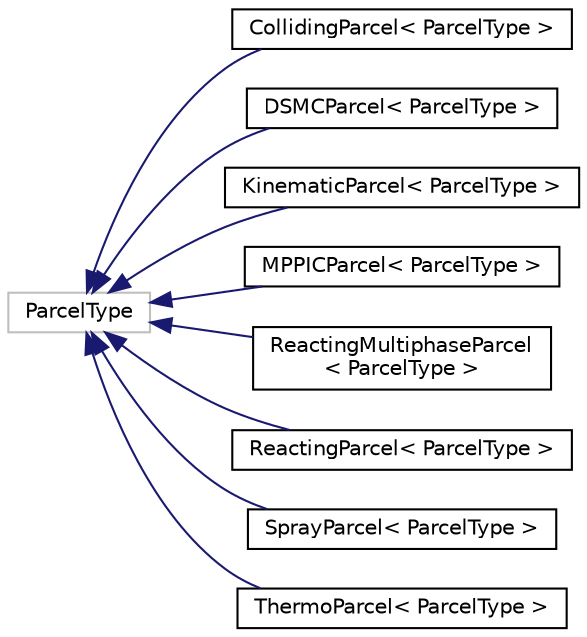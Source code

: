 digraph "Graphical Class Hierarchy"
{
  bgcolor="transparent";
  edge [fontname="Helvetica",fontsize="10",labelfontname="Helvetica",labelfontsize="10"];
  node [fontname="Helvetica",fontsize="10",shape=record];
  rankdir="LR";
  Node1 [label="ParcelType",height=0.2,width=0.4,color="grey75"];
  Node1 -> Node2 [dir="back",color="midnightblue",fontsize="10",style="solid",fontname="Helvetica"];
  Node2 [label="CollidingParcel\< ParcelType \>",height=0.2,width=0.4,color="black",URL="$a00310.html",tooltip="Wrapper around kinematic parcel types to add collision modelling. "];
  Node1 -> Node3 [dir="back",color="midnightblue",fontsize="10",style="solid",fontname="Helvetica"];
  Node3 [label="DSMCParcel\< ParcelType \>",height=0.2,width=0.4,color="black",URL="$a00592.html",tooltip="DSMC parcel class. "];
  Node1 -> Node4 [dir="back",color="midnightblue",fontsize="10",style="solid",fontname="Helvetica"];
  Node4 [label="KinematicParcel\< ParcelType \>",height=0.2,width=0.4,color="black",URL="$a01257.html",tooltip="Kinematic parcel class with rotational motion (as spherical particles only) and one/two-way coupling ..."];
  Node1 -> Node5 [dir="back",color="midnightblue",fontsize="10",style="solid",fontname="Helvetica"];
  Node5 [label="MPPICParcel\< ParcelType \>",height=0.2,width=0.4,color="black",URL="$a01573.html",tooltip="Wrapper around kinematic parcel types to add MPPIC modelling. "];
  Node1 -> Node6 [dir="back",color="midnightblue",fontsize="10",style="solid",fontname="Helvetica"];
  Node6 [label="ReactingMultiphaseParcel\l\< ParcelType \>",height=0.2,width=0.4,color="black",URL="$a02132.html",tooltip="Multiphase variant of the reacting parcel class with one/two-way coupling with the continuous phase..."];
  Node1 -> Node7 [dir="back",color="midnightblue",fontsize="10",style="solid",fontname="Helvetica"];
  Node7 [label="ReactingParcel\< ParcelType \>",height=0.2,width=0.4,color="black",URL="$a02137.html",tooltip="Reacting parcel class with one/two-way coupling with the continuous phase. "];
  Node1 -> Node8 [dir="back",color="midnightblue",fontsize="10",style="solid",fontname="Helvetica"];
  Node8 [label="SprayParcel\< ParcelType \>",height=0.2,width=0.4,color="black",URL="$a02483.html",tooltip="Reacing spray parcel, with added functionality for atomization and breakup. "];
  Node1 -> Node9 [dir="back",color="midnightblue",fontsize="10",style="solid",fontname="Helvetica"];
  Node9 [label="ThermoParcel\< ParcelType \>",height=0.2,width=0.4,color="black",URL="$a02669.html",tooltip="Thermodynamic parcel class with one/two-way coupling with the continuous phase. Includes Kinematic pa..."];
}
